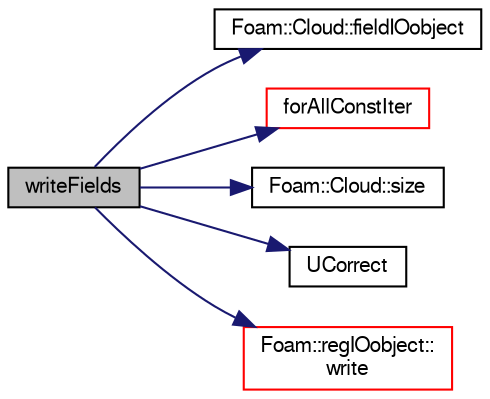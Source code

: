 digraph "writeFields"
{
  bgcolor="transparent";
  edge [fontname="FreeSans",fontsize="10",labelfontname="FreeSans",labelfontsize="10"];
  node [fontname="FreeSans",fontsize="10",shape=record];
  rankdir="LR";
  Node90 [label="writeFields",height=0.2,width=0.4,color="black", fillcolor="grey75", style="filled", fontcolor="black"];
  Node90 -> Node91 [color="midnightblue",fontsize="10",style="solid",fontname="FreeSans"];
  Node91 [label="Foam::Cloud::fieldIOobject",height=0.2,width=0.4,color="black",URL="$a23562.html#a96931e0eb11f9d9cd97e964e030a2c34",tooltip="Helper to construct IOobject for field and current time. "];
  Node90 -> Node92 [color="midnightblue",fontsize="10",style="solid",fontname="FreeSans"];
  Node92 [label="forAllConstIter",height=0.2,width=0.4,color="red",URL="$a38141.html#ae21e2836509b0fa7f7cedf6493b11b09"];
  Node90 -> Node394 [color="midnightblue",fontsize="10",style="solid",fontname="FreeSans"];
  Node394 [label="Foam::Cloud::size",height=0.2,width=0.4,color="black",URL="$a23562.html#a9facbf0a118d395c89884e45a5ca4e4b"];
  Node90 -> Node395 [color="midnightblue",fontsize="10",style="solid",fontname="FreeSans"];
  Node395 [label="UCorrect",height=0.2,width=0.4,color="black",URL="$a23894.html#a0077c2a5fa40257ebfa43400a2697dfe",tooltip="Return const access to correction velocity. "];
  Node90 -> Node385 [color="midnightblue",fontsize="10",style="solid",fontname="FreeSans"];
  Node385 [label="Foam::regIOobject::\lwrite",height=0.2,width=0.4,color="red",URL="$a26334.html#ad48b7b943e88478c15879659cce7aebc",tooltip="Write using setting from DB. "];
}
